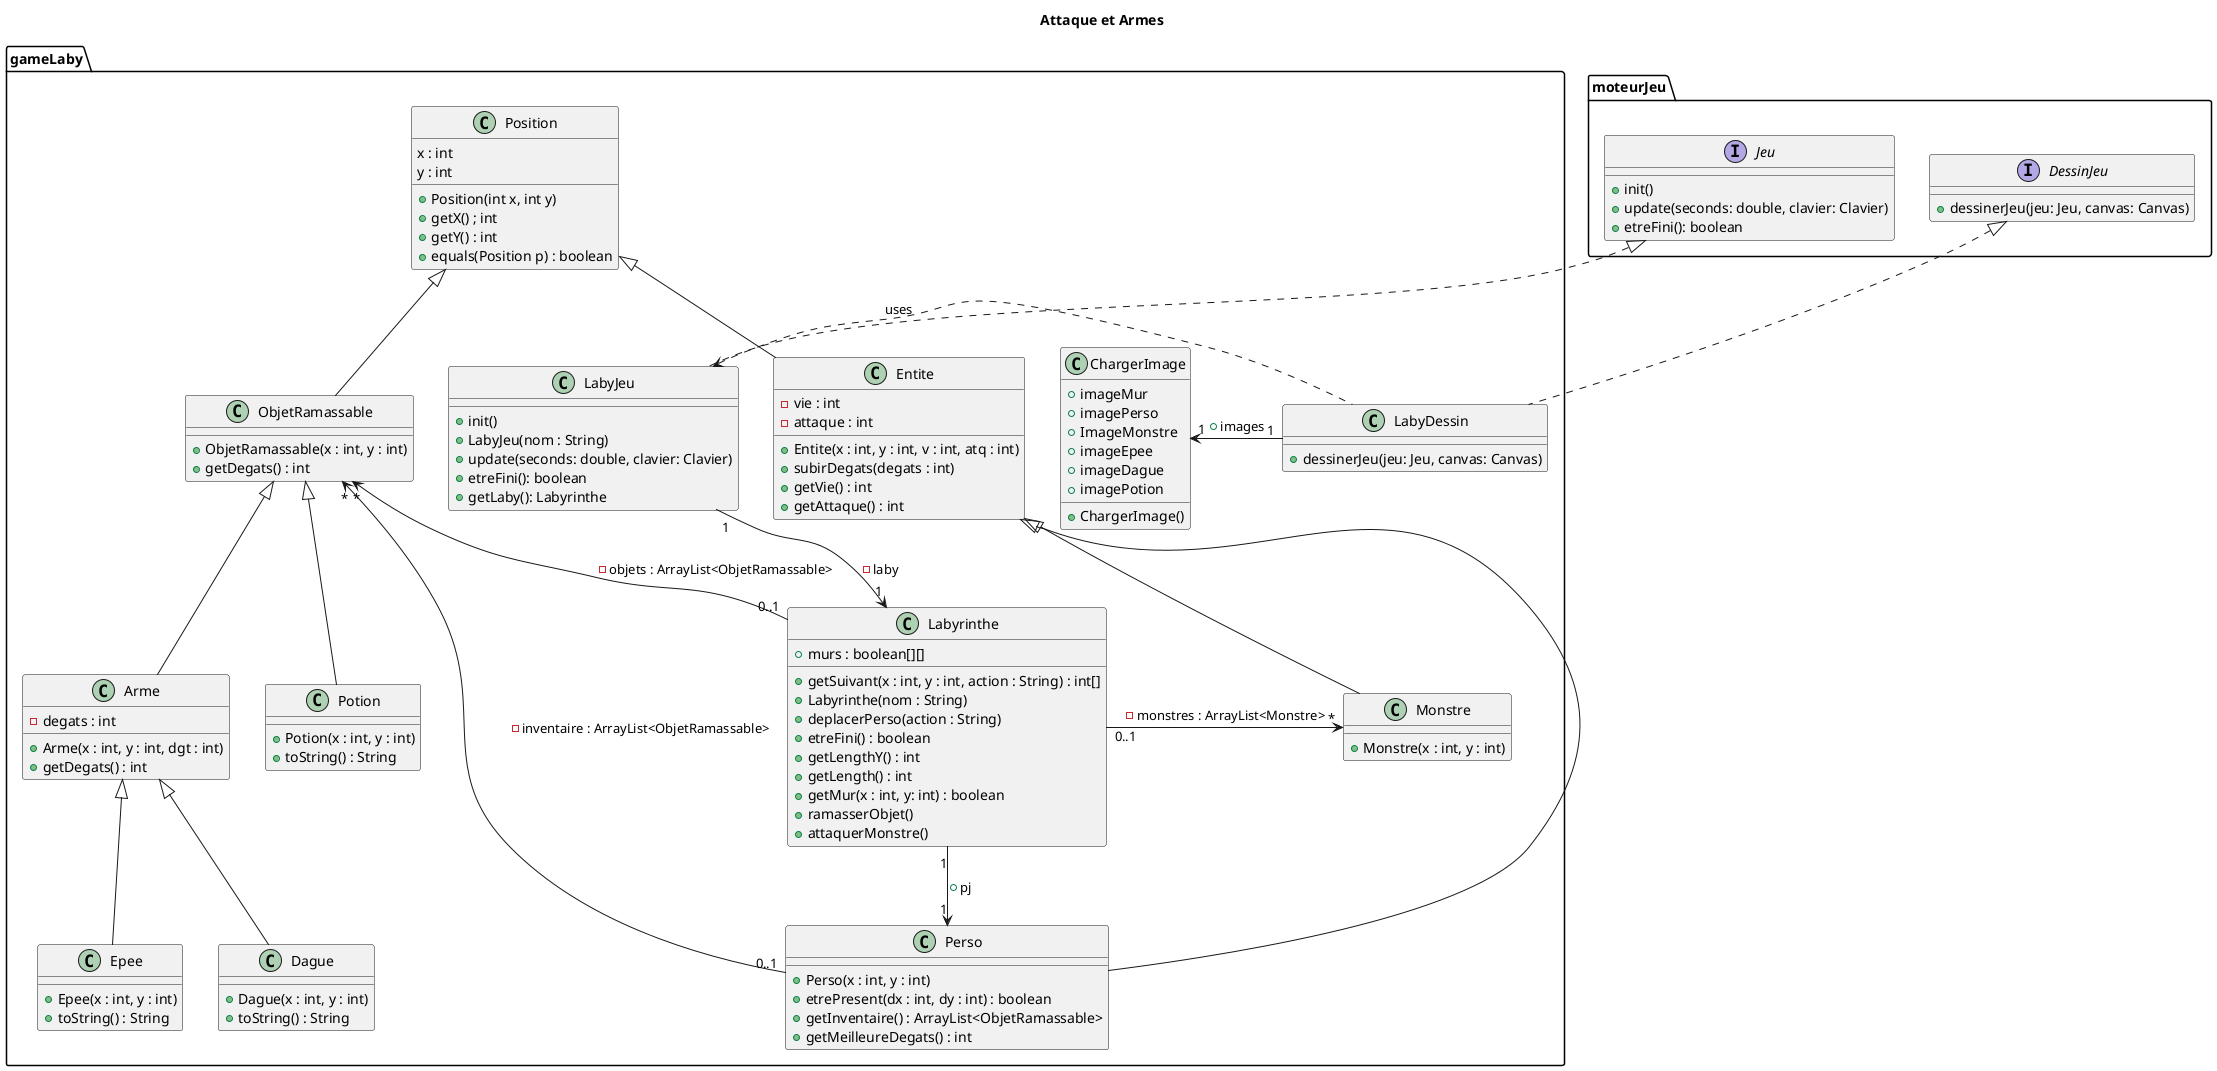 @startuml
title Attaque et Armes

'''classe'''


package moteurJeu {

interface Jeu{
+ init()
+ update(seconds: double, clavier: Clavier)
+ etreFini(): boolean
}


interface DessinJeu {
+ dessinerJeu(jeu: Jeu, canvas: Canvas)
}
}


package gameLaby {


class Labyrinthe{
  + murs : boolean[][]
  + getSuivant(x : int, y : int, action : String) : int[]
  + Labyrinthe(nom : String)
  + deplacerPerso(action : String)
  + etreFini() : boolean
  + getLengthY() : int
  + getLength() : int
  + getMur(x : int, y: int) : boolean
  + ramasserObjet()
  + attaquerMonstre()
}


class ObjetRamassable {
    + ObjetRamassable(x : int, y : int)
    + getDegats() : int
}

class Potion{
    + Potion(x : int, y : int)
    + toString() : String
}

class Arme {
    - degats : int
    + Arme(x : int, y : int, dgt : int)
    + getDegats() : int
}

class Dague {
    + Dague(x : int, y : int)
    + toString() : String
}

class Epee{
    + Epee(x : int, y : int)
    + toString() : String
}

class Position {
    x : int
    y : int
    + Position(int x, int y)
    + getX() ; int
    + getY() : int
    + equals(Position p) : boolean
}

class Perso {
  + Perso(x : int, y : int)
  + etrePresent(dx : int, dy : int) : boolean
  + getInventaire() : ArrayList<ObjetRamassable>
  + getMeilleureDegats() : int
}

class Entite {
    - vie : int
    - attaque : int
    + Entite(x : int, y : int, v : int, atq : int)
    + subirDegats(degats : int)
    + getVie() : int
    + getAttaque() : int
}

class Monstre {
  + Monstre(x : int, y : int)
}

class LabyJeu{
+ init()
+ LabyJeu(nom : String)
+ update(seconds: double, clavier: Clavier)
+ etreFini(): boolean
+ getLaby(): Labyrinthe
}

class LabyDessin{
+ dessinerJeu(jeu: Jeu, canvas: Canvas)
}

class ChargerImage {
  + imageMur
  + imagePerso
  + ImageMonstre
  + imageEpee
  + imageDague
  + imagePotion
  + ChargerImage()
}
}


LabyJeu "1" --> "1" Labyrinthe : -laby
DessinJeu <|.. LabyDessin
Jeu <|.. LabyJeu
Labyrinthe "1" --> "1" Perso: + pj
LabyJeu <. LabyDessin:uses


ObjetRamassable "*" <-- "0..1" Perso: -inventaire : ArrayList<ObjetRamassable>
ObjetRamassable "*" <-- "0..1" Labyrinthe: -objets : ArrayList<ObjetRamassable>
ObjetRamassable  <|-- "Potion"
ObjetRamassable  <|-- "Arme"
Arme <|-- "Epee"
Arme <|-- "Dague"
Monstre "*" <- "0..1" Labyrinthe: -monstres : ArrayList<Monstre>
Position <|--  ObjetRamassable
Position <|-- Entite
Entite <|-- Monstre
Entite <|-- Perso

ChargerImage "1" <- "1" LabyDessin : + images


@enduml